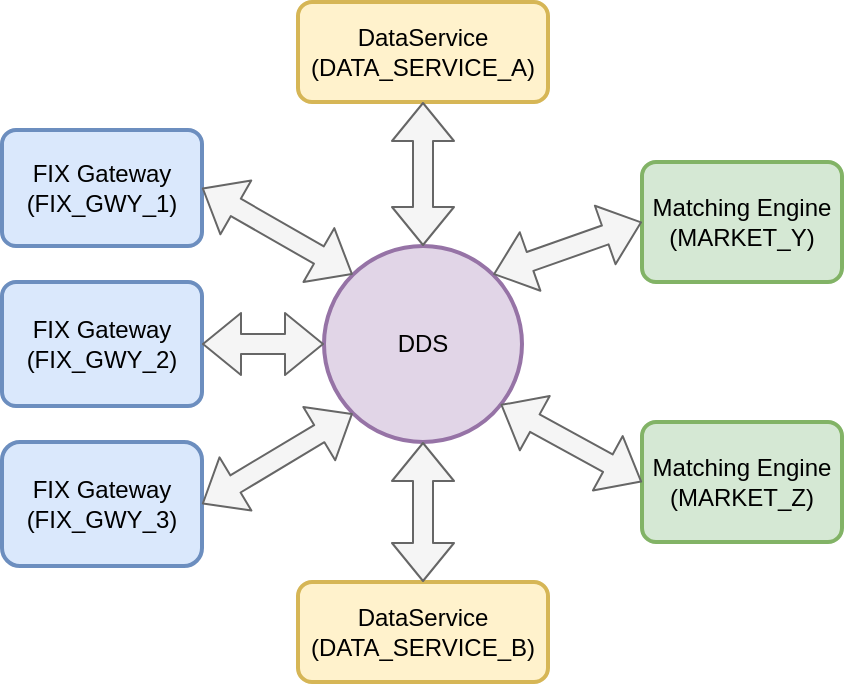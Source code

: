 <mxfile version="13.8.1" type="github">
  <diagram id="8VmWSAlo5kOUJZ9YAHvH" name="Page-1">
    <mxGraphModel dx="1215" dy="876" grid="1" gridSize="10" guides="1" tooltips="1" connect="1" arrows="1" fold="1" page="1" pageScale="1" pageWidth="850" pageHeight="1100" math="0" shadow="0">
      <root>
        <mxCell id="0" />
        <mxCell id="1" parent="0" />
        <mxCell id="v8wEAk8U8-xqyBrO_Rj_-1" value="Matching Engine&lt;br&gt;(MARKET_Y)" style="rounded=1;whiteSpace=wrap;html=1;absoluteArcSize=1;arcSize=14;strokeWidth=2;fillColor=#d5e8d4;strokeColor=#82b366;" parent="1" vertex="1">
          <mxGeometry x="560" y="240" width="100" height="60" as="geometry" />
        </mxCell>
        <mxCell id="v8wEAk8U8-xqyBrO_Rj_-2" value="Matching Engine&lt;br&gt;(MARKET_Z)" style="rounded=1;whiteSpace=wrap;html=1;absoluteArcSize=1;arcSize=14;strokeWidth=2;fillColor=#d5e8d4;strokeColor=#82b366;" parent="1" vertex="1">
          <mxGeometry x="560" y="370" width="100" height="60" as="geometry" />
        </mxCell>
        <mxCell id="v8wEAk8U8-xqyBrO_Rj_-3" value="DataService&lt;br&gt;(DATA_SERVICE_B)" style="rounded=1;whiteSpace=wrap;html=1;absoluteArcSize=1;arcSize=14;strokeWidth=2;fillColor=#fff2cc;strokeColor=#d6b656;" parent="1" vertex="1">
          <mxGeometry x="388" y="450" width="125" height="50" as="geometry" />
        </mxCell>
        <mxCell id="v8wEAk8U8-xqyBrO_Rj_-4" value="DataService&lt;br&gt;(DATA_SERVICE_A)" style="rounded=1;whiteSpace=wrap;html=1;absoluteArcSize=1;arcSize=14;strokeWidth=2;fillColor=#fff2cc;strokeColor=#d6b656;" parent="1" vertex="1">
          <mxGeometry x="388" y="160" width="125" height="50" as="geometry" />
        </mxCell>
        <mxCell id="v8wEAk8U8-xqyBrO_Rj_-5" value="FIX Gateway&lt;br&gt;(FIX_GWY_1)" style="rounded=1;whiteSpace=wrap;html=1;absoluteArcSize=1;arcSize=14;strokeWidth=2;fillColor=#dae8fc;strokeColor=#6c8ebf;" parent="1" vertex="1">
          <mxGeometry x="240" y="224" width="100" height="58" as="geometry" />
        </mxCell>
        <mxCell id="v8wEAk8U8-xqyBrO_Rj_-6" value="FIX Gateway&lt;br&gt;(FIX_GWY_2)" style="rounded=1;whiteSpace=wrap;html=1;absoluteArcSize=1;arcSize=14;strokeWidth=2;fillColor=#dae8fc;strokeColor=#6c8ebf;" parent="1" vertex="1">
          <mxGeometry x="240" y="300" width="100" height="62" as="geometry" />
        </mxCell>
        <mxCell id="v8wEAk8U8-xqyBrO_Rj_-7" value="FIX Gateway&lt;br&gt;(FIX_GWY_3)" style="rounded=1;whiteSpace=wrap;html=1;absoluteArcSize=1;arcSize=18;strokeWidth=2;fillColor=#dae8fc;strokeColor=#6c8ebf;" parent="1" vertex="1">
          <mxGeometry x="240" y="380" width="100" height="62" as="geometry" />
        </mxCell>
        <mxCell id="v8wEAk8U8-xqyBrO_Rj_-9" value="DDS" style="strokeWidth=2;html=1;shape=mxgraph.flowchart.start_2;whiteSpace=wrap;fillColor=#e1d5e7;strokeColor=#9673a6;" parent="1" vertex="1">
          <mxGeometry x="401" y="282" width="99" height="98" as="geometry" />
        </mxCell>
        <mxCell id="v8wEAk8U8-xqyBrO_Rj_-10" value="" style="shape=flexArrow;endArrow=classic;startArrow=classic;html=1;entryX=0.145;entryY=0.145;entryDx=0;entryDy=0;exitX=1;exitY=0.5;exitDx=0;exitDy=0;entryPerimeter=0;fillColor=#f5f5f5;strokeColor=#666666;" parent="1" source="v8wEAk8U8-xqyBrO_Rj_-5" target="v8wEAk8U8-xqyBrO_Rj_-9" edge="1">
          <mxGeometry width="50" height="50" relative="1" as="geometry">
            <mxPoint x="320" y="192.04" as="sourcePoint" />
            <mxPoint x="422.04" y="292.0" as="targetPoint" />
          </mxGeometry>
        </mxCell>
        <mxCell id="v8wEAk8U8-xqyBrO_Rj_-11" value="" style="shape=flexArrow;endArrow=classic;startArrow=classic;html=1;entryX=0;entryY=0.5;entryDx=0;entryDy=0;exitX=1;exitY=0.5;exitDx=0;exitDy=0;entryPerimeter=0;fillColor=#f5f5f5;strokeColor=#666666;" parent="1" source="v8wEAk8U8-xqyBrO_Rj_-6" target="v8wEAk8U8-xqyBrO_Rj_-9" edge="1">
          <mxGeometry width="50" height="50" relative="1" as="geometry">
            <mxPoint x="314.96" y="332.04" as="sourcePoint" />
            <mxPoint x="415.0" y="412" as="targetPoint" />
          </mxGeometry>
        </mxCell>
        <mxCell id="v8wEAk8U8-xqyBrO_Rj_-12" value="" style="shape=flexArrow;endArrow=classic;startArrow=classic;html=1;entryX=1;entryY=0.5;entryDx=0;entryDy=0;exitX=0.145;exitY=0.855;exitDx=0;exitDy=0;exitPerimeter=0;fillColor=#f5f5f5;strokeColor=#666666;" parent="1" source="v8wEAk8U8-xqyBrO_Rj_-9" target="v8wEAk8U8-xqyBrO_Rj_-7" edge="1">
          <mxGeometry width="50" height="50" relative="1" as="geometry">
            <mxPoint x="424.96" y="402" as="sourcePoint" />
            <mxPoint x="525" y="481.96" as="targetPoint" />
          </mxGeometry>
        </mxCell>
        <mxCell id="v8wEAk8U8-xqyBrO_Rj_-13" value="" style="shape=flexArrow;endArrow=classic;startArrow=classic;html=1;entryX=0.855;entryY=0.145;entryDx=0;entryDy=0;exitX=0;exitY=0.5;exitDx=0;exitDy=0;entryPerimeter=0;fillColor=#f5f5f5;strokeColor=#666666;" parent="1" source="v8wEAk8U8-xqyBrO_Rj_-1" target="v8wEAk8U8-xqyBrO_Rj_-9" edge="1">
          <mxGeometry width="50" height="50" relative="1" as="geometry">
            <mxPoint x="414.96" y="222.04" as="sourcePoint" />
            <mxPoint x="515" y="302" as="targetPoint" />
          </mxGeometry>
        </mxCell>
        <mxCell id="v8wEAk8U8-xqyBrO_Rj_-14" value="" style="shape=flexArrow;endArrow=classic;startArrow=classic;html=1;entryX=0.892;entryY=0.808;entryDx=0;entryDy=0;exitX=0;exitY=0.5;exitDx=0;exitDy=0;entryPerimeter=0;fillColor=#f5f5f5;strokeColor=#666666;" parent="1" source="v8wEAk8U8-xqyBrO_Rj_-2" target="v8wEAk8U8-xqyBrO_Rj_-9" edge="1">
          <mxGeometry width="50" height="50" relative="1" as="geometry">
            <mxPoint x="592.4" y="412" as="sourcePoint" />
            <mxPoint x="505.0" y="479.4" as="targetPoint" />
          </mxGeometry>
        </mxCell>
        <mxCell id="v8wEAk8U8-xqyBrO_Rj_-17" value="" style="shape=flexArrow;endArrow=classic;startArrow=classic;html=1;exitX=0.5;exitY=1;exitDx=0;exitDy=0;entryX=0.5;entryY=0;entryDx=0;entryDy=0;entryPerimeter=0;fillColor=#f5f5f5;strokeColor=#666666;" parent="1" source="v8wEAk8U8-xqyBrO_Rj_-4" target="v8wEAk8U8-xqyBrO_Rj_-9" edge="1">
          <mxGeometry width="50" height="50" relative="1" as="geometry">
            <mxPoint x="395" y="522" as="sourcePoint" />
            <mxPoint x="397" y="402" as="targetPoint" />
          </mxGeometry>
        </mxCell>
        <mxCell id="v8wEAk8U8-xqyBrO_Rj_-18" value="" style="shape=flexArrow;endArrow=classic;startArrow=classic;html=1;exitX=0.5;exitY=0;exitDx=0;exitDy=0;entryX=0.5;entryY=1;entryDx=0;entryDy=0;entryPerimeter=0;fillColor=#f5f5f5;strokeColor=#666666;" parent="1" source="v8wEAk8U8-xqyBrO_Rj_-3" target="v8wEAk8U8-xqyBrO_Rj_-9" edge="1">
          <mxGeometry width="50" height="50" relative="1" as="geometry">
            <mxPoint x="546" y="522" as="sourcePoint" />
            <mxPoint x="445" y="422" as="targetPoint" />
          </mxGeometry>
        </mxCell>
        <mxCell id="klgoKWObOd7ktVeub6tW-4" style="edgeStyle=orthogonalEdgeStyle;rounded=0;orthogonalLoop=1;jettySize=auto;html=1;exitX=0.5;exitY=1;exitDx=0;exitDy=0;" edge="1" parent="1" source="v8wEAk8U8-xqyBrO_Rj_-6" target="v8wEAk8U8-xqyBrO_Rj_-6">
          <mxGeometry relative="1" as="geometry" />
        </mxCell>
      </root>
    </mxGraphModel>
  </diagram>
</mxfile>
